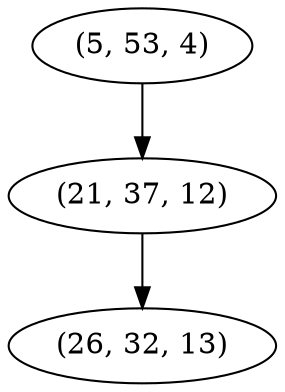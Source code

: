 digraph tree {
    "(5, 53, 4)";
    "(21, 37, 12)";
    "(26, 32, 13)";
    "(5, 53, 4)" -> "(21, 37, 12)";
    "(21, 37, 12)" -> "(26, 32, 13)";
}
